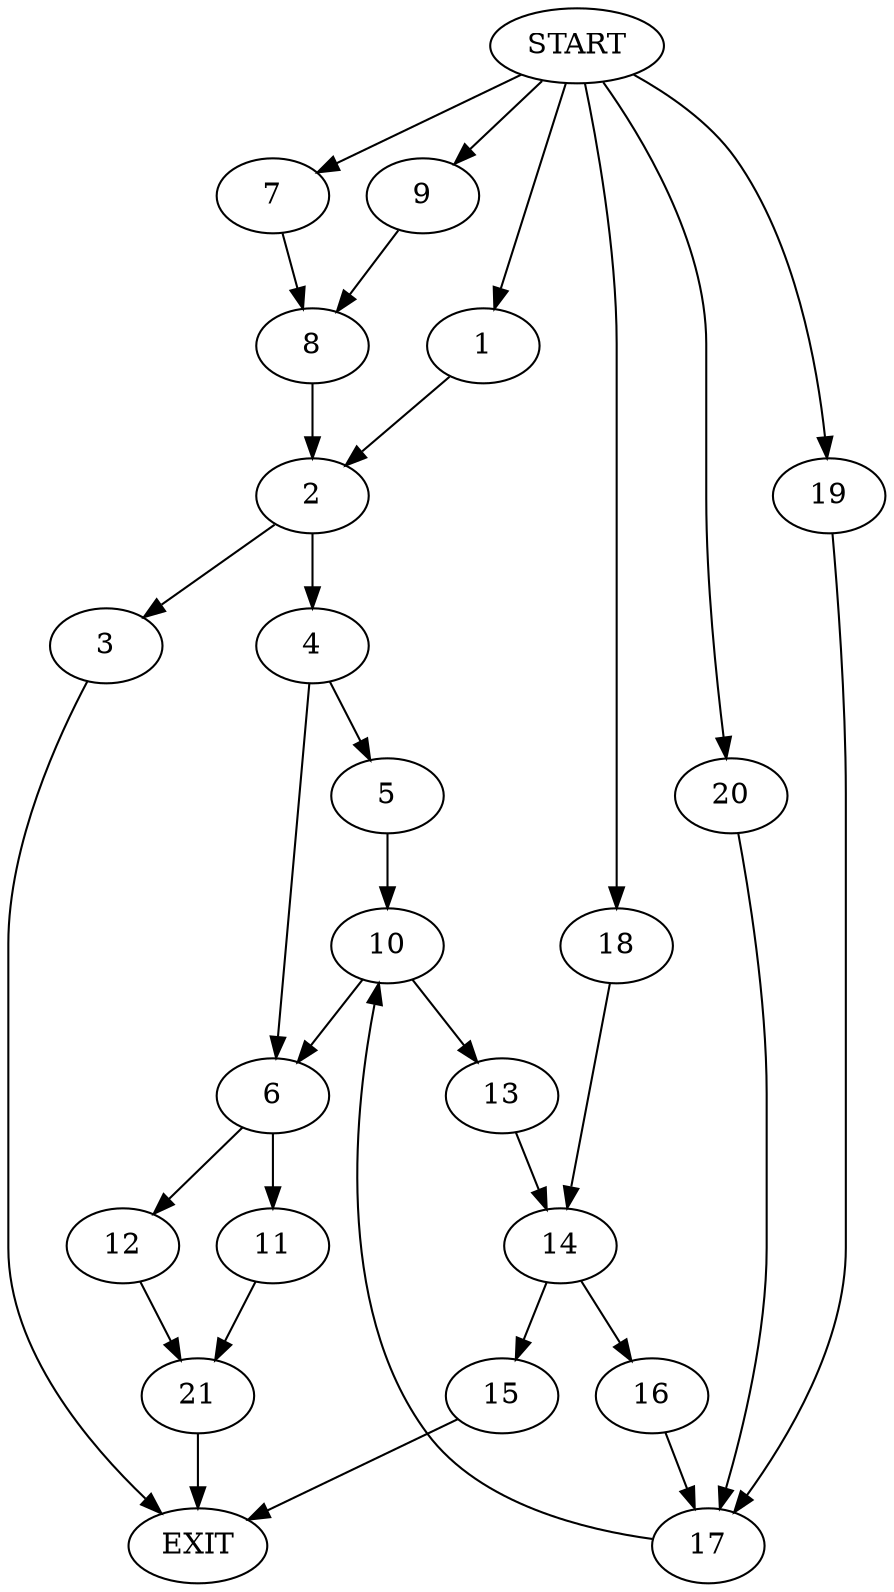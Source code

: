 digraph {
0 [label="START"]
22 [label="EXIT"]
0 -> 1
1 -> 2
2 -> 3
2 -> 4
3 -> 22
4 -> 5
4 -> 6
0 -> 7
7 -> 8
8 -> 2
0 -> 9
9 -> 8
5 -> 10
6 -> 11
6 -> 12
10 -> 13
10 -> 6
13 -> 14
14 -> 15
14 -> 16
16 -> 17
15 -> 22
0 -> 18
18 -> 14
17 -> 10
0 -> 19
19 -> 17
0 -> 20
20 -> 17
11 -> 21
12 -> 21
21 -> 22
}
